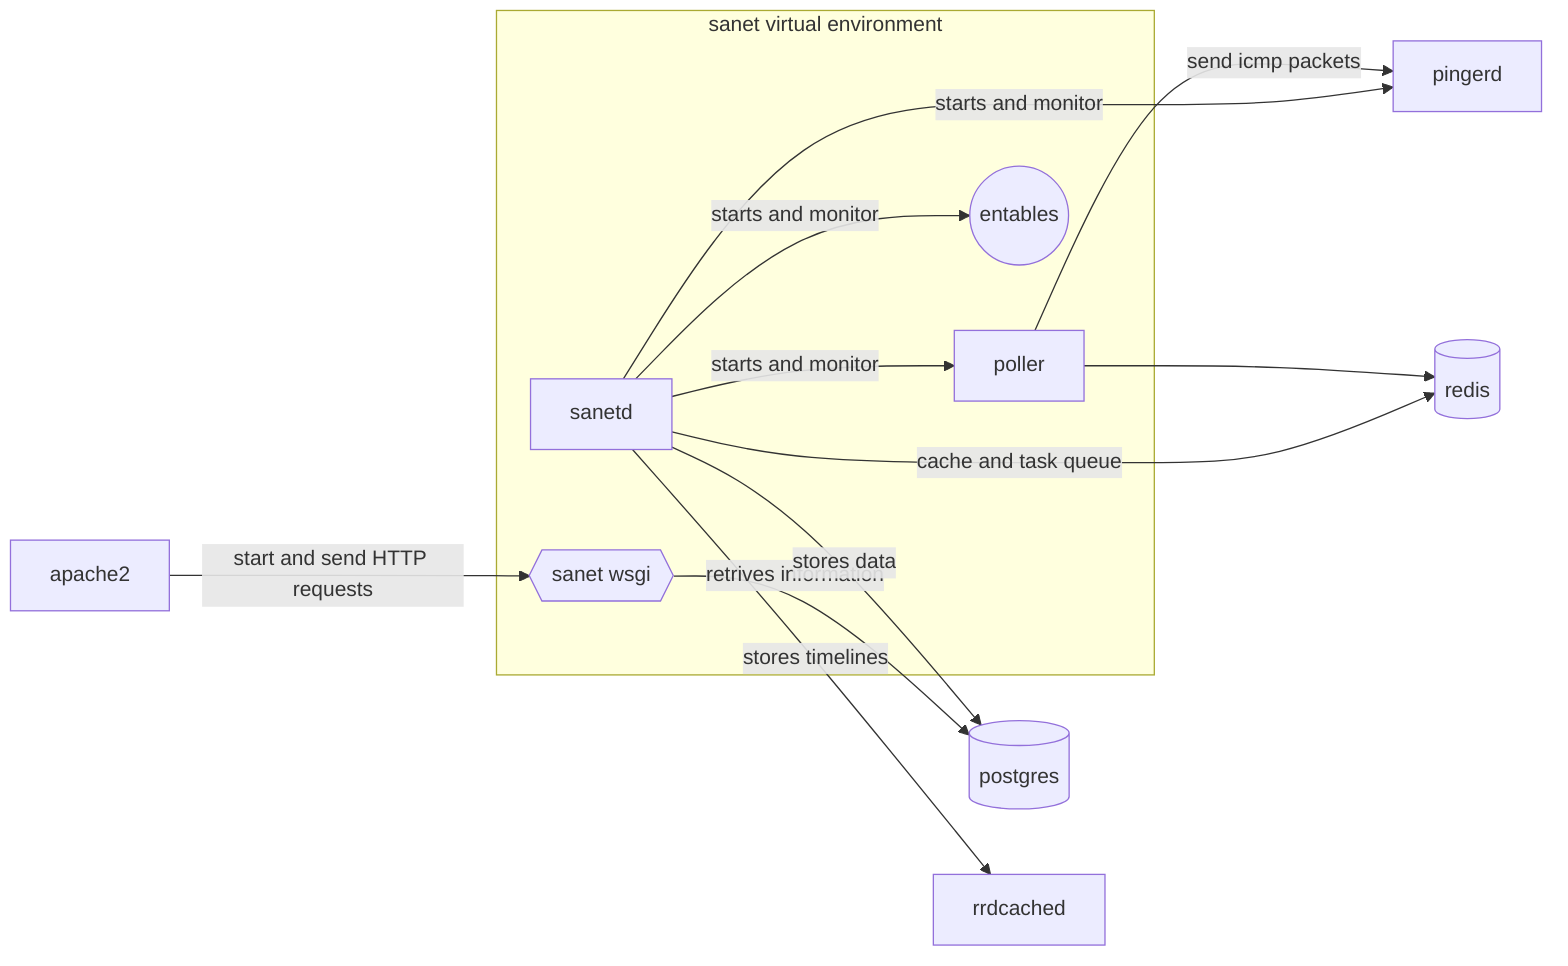 flowchart LR
subgraph sanet virtual environment
A[sanetd]
B[poller]
H((entables))
I{{sanet wsgi}}
end
C[pingerd]
D[(redis)]
E[(postgres)]
F[apache2]
G[rrdcached]

A -- starts and monitor --> B & H & C
F -- start and send HTTP requests --> I
I -- retrives information --> E
A --stores data --> E
A -- cache and task queue --> D
B --> D
B -- send icmp packets--> C
A --stores timelines --> G